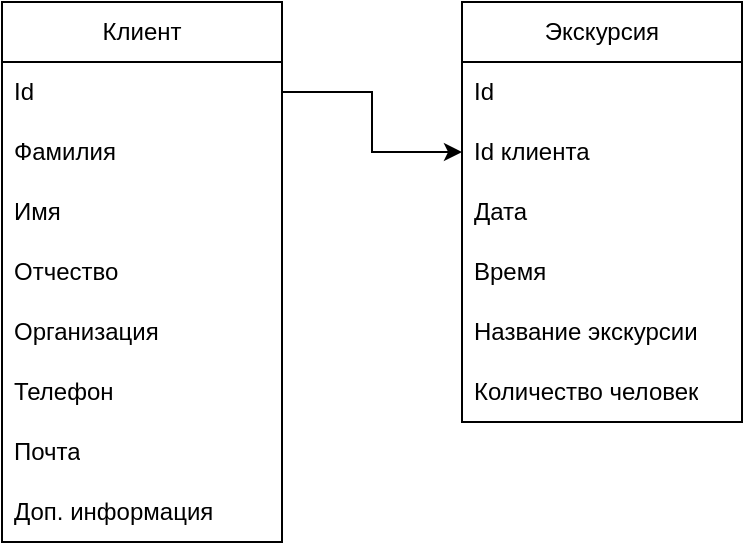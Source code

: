 <mxfile version="21.3.8" type="device">
  <diagram name="Страница 1" id="bxy6NstJ-0p6WYS9O4zN">
    <mxGraphModel dx="1434" dy="756" grid="1" gridSize="10" guides="1" tooltips="1" connect="1" arrows="1" fold="1" page="1" pageScale="1" pageWidth="827" pageHeight="1169" math="0" shadow="0">
      <root>
        <mxCell id="0" />
        <mxCell id="1" parent="0" />
        <mxCell id="DMJOpVfMSSnGwmYZAR56-1" value="Клиент" style="swimlane;fontStyle=0;childLayout=stackLayout;horizontal=1;startSize=30;horizontalStack=0;resizeParent=1;resizeParentMax=0;resizeLast=0;collapsible=1;marginBottom=0;whiteSpace=wrap;html=1;" parent="1" vertex="1">
          <mxGeometry x="100" y="410" width="140" height="270" as="geometry" />
        </mxCell>
        <mxCell id="DMJOpVfMSSnGwmYZAR56-2" value="Id" style="text;strokeColor=none;fillColor=none;align=left;verticalAlign=middle;spacingLeft=4;spacingRight=4;overflow=hidden;points=[[0,0.5],[1,0.5]];portConstraint=eastwest;rotatable=0;whiteSpace=wrap;html=1;" parent="DMJOpVfMSSnGwmYZAR56-1" vertex="1">
          <mxGeometry y="30" width="140" height="30" as="geometry" />
        </mxCell>
        <mxCell id="DMJOpVfMSSnGwmYZAR56-3" value="Фамилия" style="text;strokeColor=none;fillColor=none;align=left;verticalAlign=middle;spacingLeft=4;spacingRight=4;overflow=hidden;points=[[0,0.5],[1,0.5]];portConstraint=eastwest;rotatable=0;whiteSpace=wrap;html=1;" parent="DMJOpVfMSSnGwmYZAR56-1" vertex="1">
          <mxGeometry y="60" width="140" height="30" as="geometry" />
        </mxCell>
        <mxCell id="DMJOpVfMSSnGwmYZAR56-4" value="Имя" style="text;strokeColor=none;fillColor=none;align=left;verticalAlign=middle;spacingLeft=4;spacingRight=4;overflow=hidden;points=[[0,0.5],[1,0.5]];portConstraint=eastwest;rotatable=0;whiteSpace=wrap;html=1;" parent="DMJOpVfMSSnGwmYZAR56-1" vertex="1">
          <mxGeometry y="90" width="140" height="30" as="geometry" />
        </mxCell>
        <mxCell id="DMJOpVfMSSnGwmYZAR56-9" value="Отчество" style="text;strokeColor=none;fillColor=none;align=left;verticalAlign=middle;spacingLeft=4;spacingRight=4;overflow=hidden;points=[[0,0.5],[1,0.5]];portConstraint=eastwest;rotatable=0;whiteSpace=wrap;html=1;" parent="DMJOpVfMSSnGwmYZAR56-1" vertex="1">
          <mxGeometry y="120" width="140" height="30" as="geometry" />
        </mxCell>
        <mxCell id="DMJOpVfMSSnGwmYZAR56-10" value="Организация" style="text;strokeColor=none;fillColor=none;align=left;verticalAlign=middle;spacingLeft=4;spacingRight=4;overflow=hidden;points=[[0,0.5],[1,0.5]];portConstraint=eastwest;rotatable=0;whiteSpace=wrap;html=1;" parent="DMJOpVfMSSnGwmYZAR56-1" vertex="1">
          <mxGeometry y="150" width="140" height="30" as="geometry" />
        </mxCell>
        <mxCell id="DMJOpVfMSSnGwmYZAR56-11" value="Телефон" style="text;strokeColor=none;fillColor=none;align=left;verticalAlign=middle;spacingLeft=4;spacingRight=4;overflow=hidden;points=[[0,0.5],[1,0.5]];portConstraint=eastwest;rotatable=0;whiteSpace=wrap;html=1;" parent="DMJOpVfMSSnGwmYZAR56-1" vertex="1">
          <mxGeometry y="180" width="140" height="30" as="geometry" />
        </mxCell>
        <mxCell id="DMJOpVfMSSnGwmYZAR56-12" value="Почта" style="text;strokeColor=none;fillColor=none;align=left;verticalAlign=middle;spacingLeft=4;spacingRight=4;overflow=hidden;points=[[0,0.5],[1,0.5]];portConstraint=eastwest;rotatable=0;whiteSpace=wrap;html=1;" parent="DMJOpVfMSSnGwmYZAR56-1" vertex="1">
          <mxGeometry y="210" width="140" height="30" as="geometry" />
        </mxCell>
        <mxCell id="DMJOpVfMSSnGwmYZAR56-13" value="Доп. информация" style="text;strokeColor=none;fillColor=none;align=left;verticalAlign=middle;spacingLeft=4;spacingRight=4;overflow=hidden;points=[[0,0.5],[1,0.5]];portConstraint=eastwest;rotatable=0;whiteSpace=wrap;html=1;" parent="DMJOpVfMSSnGwmYZAR56-1" vertex="1">
          <mxGeometry y="240" width="140" height="30" as="geometry" />
        </mxCell>
        <mxCell id="DMJOpVfMSSnGwmYZAR56-5" value="Экскурсия" style="swimlane;fontStyle=0;childLayout=stackLayout;horizontal=1;startSize=30;horizontalStack=0;resizeParent=1;resizeParentMax=0;resizeLast=0;collapsible=1;marginBottom=0;whiteSpace=wrap;html=1;" parent="1" vertex="1">
          <mxGeometry x="330" y="410" width="140" height="210" as="geometry" />
        </mxCell>
        <mxCell id="DMJOpVfMSSnGwmYZAR56-6" value="Id" style="text;strokeColor=none;fillColor=none;align=left;verticalAlign=middle;spacingLeft=4;spacingRight=4;overflow=hidden;points=[[0,0.5],[1,0.5]];portConstraint=eastwest;rotatable=0;whiteSpace=wrap;html=1;" parent="DMJOpVfMSSnGwmYZAR56-5" vertex="1">
          <mxGeometry y="30" width="140" height="30" as="geometry" />
        </mxCell>
        <mxCell id="DMJOpVfMSSnGwmYZAR56-7" value="Id клиента" style="text;strokeColor=none;fillColor=none;align=left;verticalAlign=middle;spacingLeft=4;spacingRight=4;overflow=hidden;points=[[0,0.5],[1,0.5]];portConstraint=eastwest;rotatable=0;whiteSpace=wrap;html=1;" parent="DMJOpVfMSSnGwmYZAR56-5" vertex="1">
          <mxGeometry y="60" width="140" height="30" as="geometry" />
        </mxCell>
        <mxCell id="DMJOpVfMSSnGwmYZAR56-14" value="Дата" style="text;strokeColor=none;fillColor=none;align=left;verticalAlign=middle;spacingLeft=4;spacingRight=4;overflow=hidden;points=[[0,0.5],[1,0.5]];portConstraint=eastwest;rotatable=0;whiteSpace=wrap;html=1;" parent="DMJOpVfMSSnGwmYZAR56-5" vertex="1">
          <mxGeometry y="90" width="140" height="30" as="geometry" />
        </mxCell>
        <mxCell id="DMJOpVfMSSnGwmYZAR56-15" value="Время" style="text;strokeColor=none;fillColor=none;align=left;verticalAlign=middle;spacingLeft=4;spacingRight=4;overflow=hidden;points=[[0,0.5],[1,0.5]];portConstraint=eastwest;rotatable=0;whiteSpace=wrap;html=1;" parent="DMJOpVfMSSnGwmYZAR56-5" vertex="1">
          <mxGeometry y="120" width="140" height="30" as="geometry" />
        </mxCell>
        <mxCell id="DMJOpVfMSSnGwmYZAR56-16" value="Название экскурсии" style="text;strokeColor=none;fillColor=none;align=left;verticalAlign=middle;spacingLeft=4;spacingRight=4;overflow=hidden;points=[[0,0.5],[1,0.5]];portConstraint=eastwest;rotatable=0;whiteSpace=wrap;html=1;" parent="DMJOpVfMSSnGwmYZAR56-5" vertex="1">
          <mxGeometry y="150" width="140" height="30" as="geometry" />
        </mxCell>
        <mxCell id="ok_X2ig8rawlHHd38Co4-1" value="Количество человек" style="text;strokeColor=none;fillColor=none;align=left;verticalAlign=middle;spacingLeft=4;spacingRight=4;overflow=hidden;points=[[0,0.5],[1,0.5]];portConstraint=eastwest;rotatable=0;whiteSpace=wrap;html=1;" vertex="1" parent="DMJOpVfMSSnGwmYZAR56-5">
          <mxGeometry y="180" width="140" height="30" as="geometry" />
        </mxCell>
        <mxCell id="DMJOpVfMSSnGwmYZAR56-17" style="edgeStyle=orthogonalEdgeStyle;rounded=0;orthogonalLoop=1;jettySize=auto;html=1;entryX=0;entryY=0.5;entryDx=0;entryDy=0;" parent="1" source="DMJOpVfMSSnGwmYZAR56-2" target="DMJOpVfMSSnGwmYZAR56-7" edge="1">
          <mxGeometry relative="1" as="geometry" />
        </mxCell>
      </root>
    </mxGraphModel>
  </diagram>
</mxfile>
